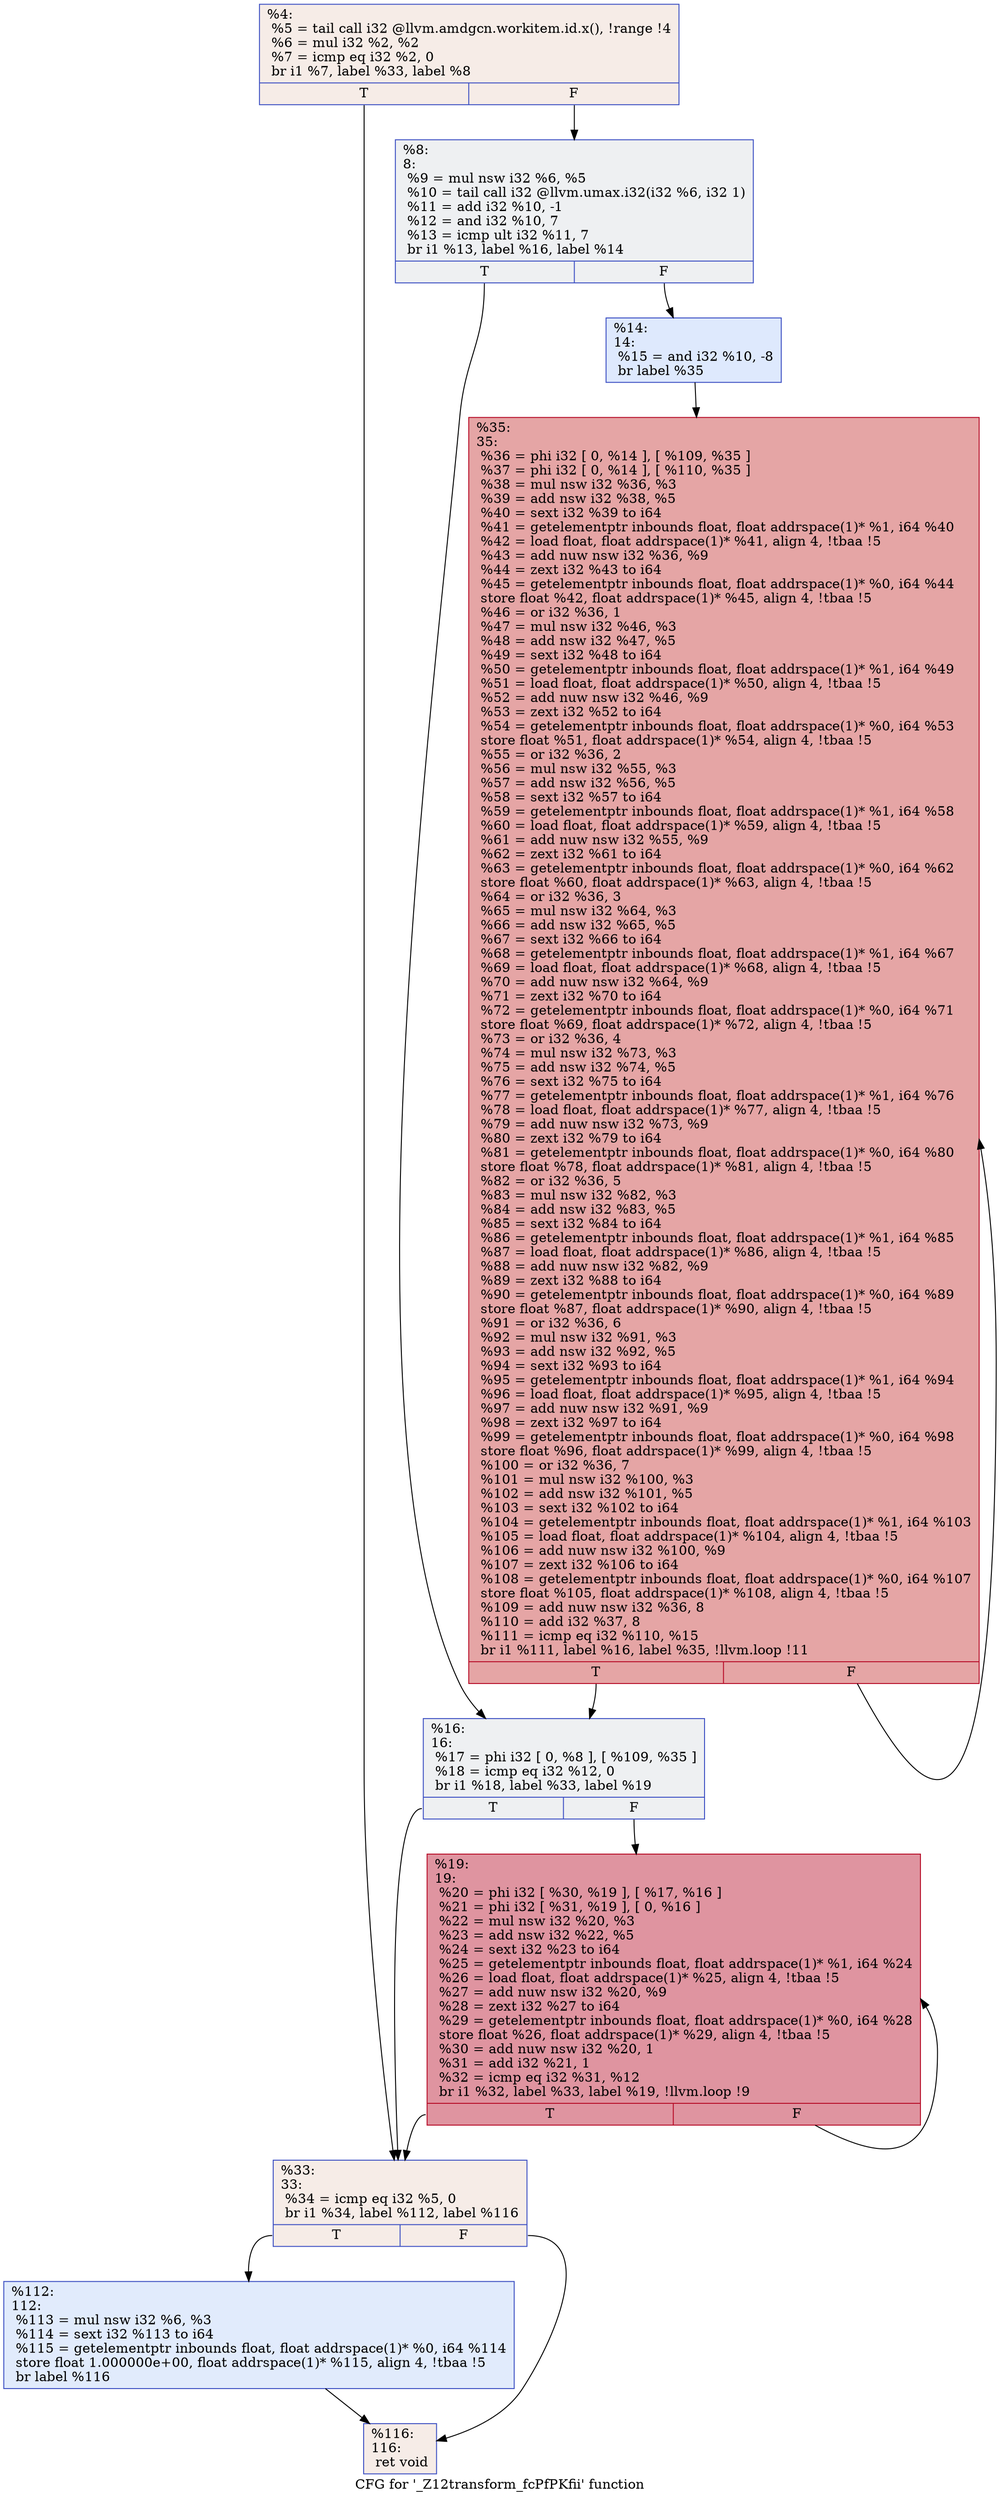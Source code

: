 digraph "CFG for '_Z12transform_fcPfPKfii' function" {
	label="CFG for '_Z12transform_fcPfPKfii' function";

	Node0x5837210 [shape=record,color="#3d50c3ff", style=filled, fillcolor="#ead5c970",label="{%4:\l  %5 = tail call i32 @llvm.amdgcn.workitem.id.x(), !range !4\l  %6 = mul i32 %2, %2\l  %7 = icmp eq i32 %2, 0\l  br i1 %7, label %33, label %8\l|{<s0>T|<s1>F}}"];
	Node0x5837210:s0 -> Node0x58386f0;
	Node0x5837210:s1 -> Node0x5838780;
	Node0x5838780 [shape=record,color="#3d50c3ff", style=filled, fillcolor="#d9dce170",label="{%8:\l8:                                                \l  %9 = mul nsw i32 %6, %5\l  %10 = tail call i32 @llvm.umax.i32(i32 %6, i32 1)\l  %11 = add i32 %10, -1\l  %12 = and i32 %10, 7\l  %13 = icmp ult i32 %11, 7\l  br i1 %13, label %16, label %14\l|{<s0>T|<s1>F}}"];
	Node0x5838780:s0 -> Node0x5838da0;
	Node0x5838780:s1 -> Node0x5838e30;
	Node0x5838e30 [shape=record,color="#3d50c3ff", style=filled, fillcolor="#b5cdfa70",label="{%14:\l14:                                               \l  %15 = and i32 %10, -8\l  br label %35\l}"];
	Node0x5838e30 -> Node0x5839030;
	Node0x5838da0 [shape=record,color="#3d50c3ff", style=filled, fillcolor="#d9dce170",label="{%16:\l16:                                               \l  %17 = phi i32 [ 0, %8 ], [ %109, %35 ]\l  %18 = icmp eq i32 %12, 0\l  br i1 %18, label %33, label %19\l|{<s0>T|<s1>F}}"];
	Node0x5838da0:s0 -> Node0x58386f0;
	Node0x5838da0:s1 -> Node0x58392f0;
	Node0x58392f0 [shape=record,color="#b70d28ff", style=filled, fillcolor="#b70d2870",label="{%19:\l19:                                               \l  %20 = phi i32 [ %30, %19 ], [ %17, %16 ]\l  %21 = phi i32 [ %31, %19 ], [ 0, %16 ]\l  %22 = mul nsw i32 %20, %3\l  %23 = add nsw i32 %22, %5\l  %24 = sext i32 %23 to i64\l  %25 = getelementptr inbounds float, float addrspace(1)* %1, i64 %24\l  %26 = load float, float addrspace(1)* %25, align 4, !tbaa !5\l  %27 = add nuw nsw i32 %20, %9\l  %28 = zext i32 %27 to i64\l  %29 = getelementptr inbounds float, float addrspace(1)* %0, i64 %28\l  store float %26, float addrspace(1)* %29, align 4, !tbaa !5\l  %30 = add nuw nsw i32 %20, 1\l  %31 = add i32 %21, 1\l  %32 = icmp eq i32 %31, %12\l  br i1 %32, label %33, label %19, !llvm.loop !9\l|{<s0>T|<s1>F}}"];
	Node0x58392f0:s0 -> Node0x58386f0;
	Node0x58392f0:s1 -> Node0x58392f0;
	Node0x58386f0 [shape=record,color="#3d50c3ff", style=filled, fillcolor="#ead5c970",label="{%33:\l33:                                               \l  %34 = icmp eq i32 %5, 0\l  br i1 %34, label %112, label %116\l|{<s0>T|<s1>F}}"];
	Node0x58386f0:s0 -> Node0x583a780;
	Node0x58386f0:s1 -> Node0x583a7d0;
	Node0x5839030 [shape=record,color="#b70d28ff", style=filled, fillcolor="#c5333470",label="{%35:\l35:                                               \l  %36 = phi i32 [ 0, %14 ], [ %109, %35 ]\l  %37 = phi i32 [ 0, %14 ], [ %110, %35 ]\l  %38 = mul nsw i32 %36, %3\l  %39 = add nsw i32 %38, %5\l  %40 = sext i32 %39 to i64\l  %41 = getelementptr inbounds float, float addrspace(1)* %1, i64 %40\l  %42 = load float, float addrspace(1)* %41, align 4, !tbaa !5\l  %43 = add nuw nsw i32 %36, %9\l  %44 = zext i32 %43 to i64\l  %45 = getelementptr inbounds float, float addrspace(1)* %0, i64 %44\l  store float %42, float addrspace(1)* %45, align 4, !tbaa !5\l  %46 = or i32 %36, 1\l  %47 = mul nsw i32 %46, %3\l  %48 = add nsw i32 %47, %5\l  %49 = sext i32 %48 to i64\l  %50 = getelementptr inbounds float, float addrspace(1)* %1, i64 %49\l  %51 = load float, float addrspace(1)* %50, align 4, !tbaa !5\l  %52 = add nuw nsw i32 %46, %9\l  %53 = zext i32 %52 to i64\l  %54 = getelementptr inbounds float, float addrspace(1)* %0, i64 %53\l  store float %51, float addrspace(1)* %54, align 4, !tbaa !5\l  %55 = or i32 %36, 2\l  %56 = mul nsw i32 %55, %3\l  %57 = add nsw i32 %56, %5\l  %58 = sext i32 %57 to i64\l  %59 = getelementptr inbounds float, float addrspace(1)* %1, i64 %58\l  %60 = load float, float addrspace(1)* %59, align 4, !tbaa !5\l  %61 = add nuw nsw i32 %55, %9\l  %62 = zext i32 %61 to i64\l  %63 = getelementptr inbounds float, float addrspace(1)* %0, i64 %62\l  store float %60, float addrspace(1)* %63, align 4, !tbaa !5\l  %64 = or i32 %36, 3\l  %65 = mul nsw i32 %64, %3\l  %66 = add nsw i32 %65, %5\l  %67 = sext i32 %66 to i64\l  %68 = getelementptr inbounds float, float addrspace(1)* %1, i64 %67\l  %69 = load float, float addrspace(1)* %68, align 4, !tbaa !5\l  %70 = add nuw nsw i32 %64, %9\l  %71 = zext i32 %70 to i64\l  %72 = getelementptr inbounds float, float addrspace(1)* %0, i64 %71\l  store float %69, float addrspace(1)* %72, align 4, !tbaa !5\l  %73 = or i32 %36, 4\l  %74 = mul nsw i32 %73, %3\l  %75 = add nsw i32 %74, %5\l  %76 = sext i32 %75 to i64\l  %77 = getelementptr inbounds float, float addrspace(1)* %1, i64 %76\l  %78 = load float, float addrspace(1)* %77, align 4, !tbaa !5\l  %79 = add nuw nsw i32 %73, %9\l  %80 = zext i32 %79 to i64\l  %81 = getelementptr inbounds float, float addrspace(1)* %0, i64 %80\l  store float %78, float addrspace(1)* %81, align 4, !tbaa !5\l  %82 = or i32 %36, 5\l  %83 = mul nsw i32 %82, %3\l  %84 = add nsw i32 %83, %5\l  %85 = sext i32 %84 to i64\l  %86 = getelementptr inbounds float, float addrspace(1)* %1, i64 %85\l  %87 = load float, float addrspace(1)* %86, align 4, !tbaa !5\l  %88 = add nuw nsw i32 %82, %9\l  %89 = zext i32 %88 to i64\l  %90 = getelementptr inbounds float, float addrspace(1)* %0, i64 %89\l  store float %87, float addrspace(1)* %90, align 4, !tbaa !5\l  %91 = or i32 %36, 6\l  %92 = mul nsw i32 %91, %3\l  %93 = add nsw i32 %92, %5\l  %94 = sext i32 %93 to i64\l  %95 = getelementptr inbounds float, float addrspace(1)* %1, i64 %94\l  %96 = load float, float addrspace(1)* %95, align 4, !tbaa !5\l  %97 = add nuw nsw i32 %91, %9\l  %98 = zext i32 %97 to i64\l  %99 = getelementptr inbounds float, float addrspace(1)* %0, i64 %98\l  store float %96, float addrspace(1)* %99, align 4, !tbaa !5\l  %100 = or i32 %36, 7\l  %101 = mul nsw i32 %100, %3\l  %102 = add nsw i32 %101, %5\l  %103 = sext i32 %102 to i64\l  %104 = getelementptr inbounds float, float addrspace(1)* %1, i64 %103\l  %105 = load float, float addrspace(1)* %104, align 4, !tbaa !5\l  %106 = add nuw nsw i32 %100, %9\l  %107 = zext i32 %106 to i64\l  %108 = getelementptr inbounds float, float addrspace(1)* %0, i64 %107\l  store float %105, float addrspace(1)* %108, align 4, !tbaa !5\l  %109 = add nuw nsw i32 %36, 8\l  %110 = add i32 %37, 8\l  %111 = icmp eq i32 %110, %15\l  br i1 %111, label %16, label %35, !llvm.loop !11\l|{<s0>T|<s1>F}}"];
	Node0x5839030:s0 -> Node0x5838da0;
	Node0x5839030:s1 -> Node0x5839030;
	Node0x583a780 [shape=record,color="#3d50c3ff", style=filled, fillcolor="#bbd1f870",label="{%112:\l112:                                              \l  %113 = mul nsw i32 %6, %3\l  %114 = sext i32 %113 to i64\l  %115 = getelementptr inbounds float, float addrspace(1)* %0, i64 %114\l  store float 1.000000e+00, float addrspace(1)* %115, align 4, !tbaa !5\l  br label %116\l}"];
	Node0x583a780 -> Node0x583a7d0;
	Node0x583a7d0 [shape=record,color="#3d50c3ff", style=filled, fillcolor="#ead5c970",label="{%116:\l116:                                              \l  ret void\l}"];
}
